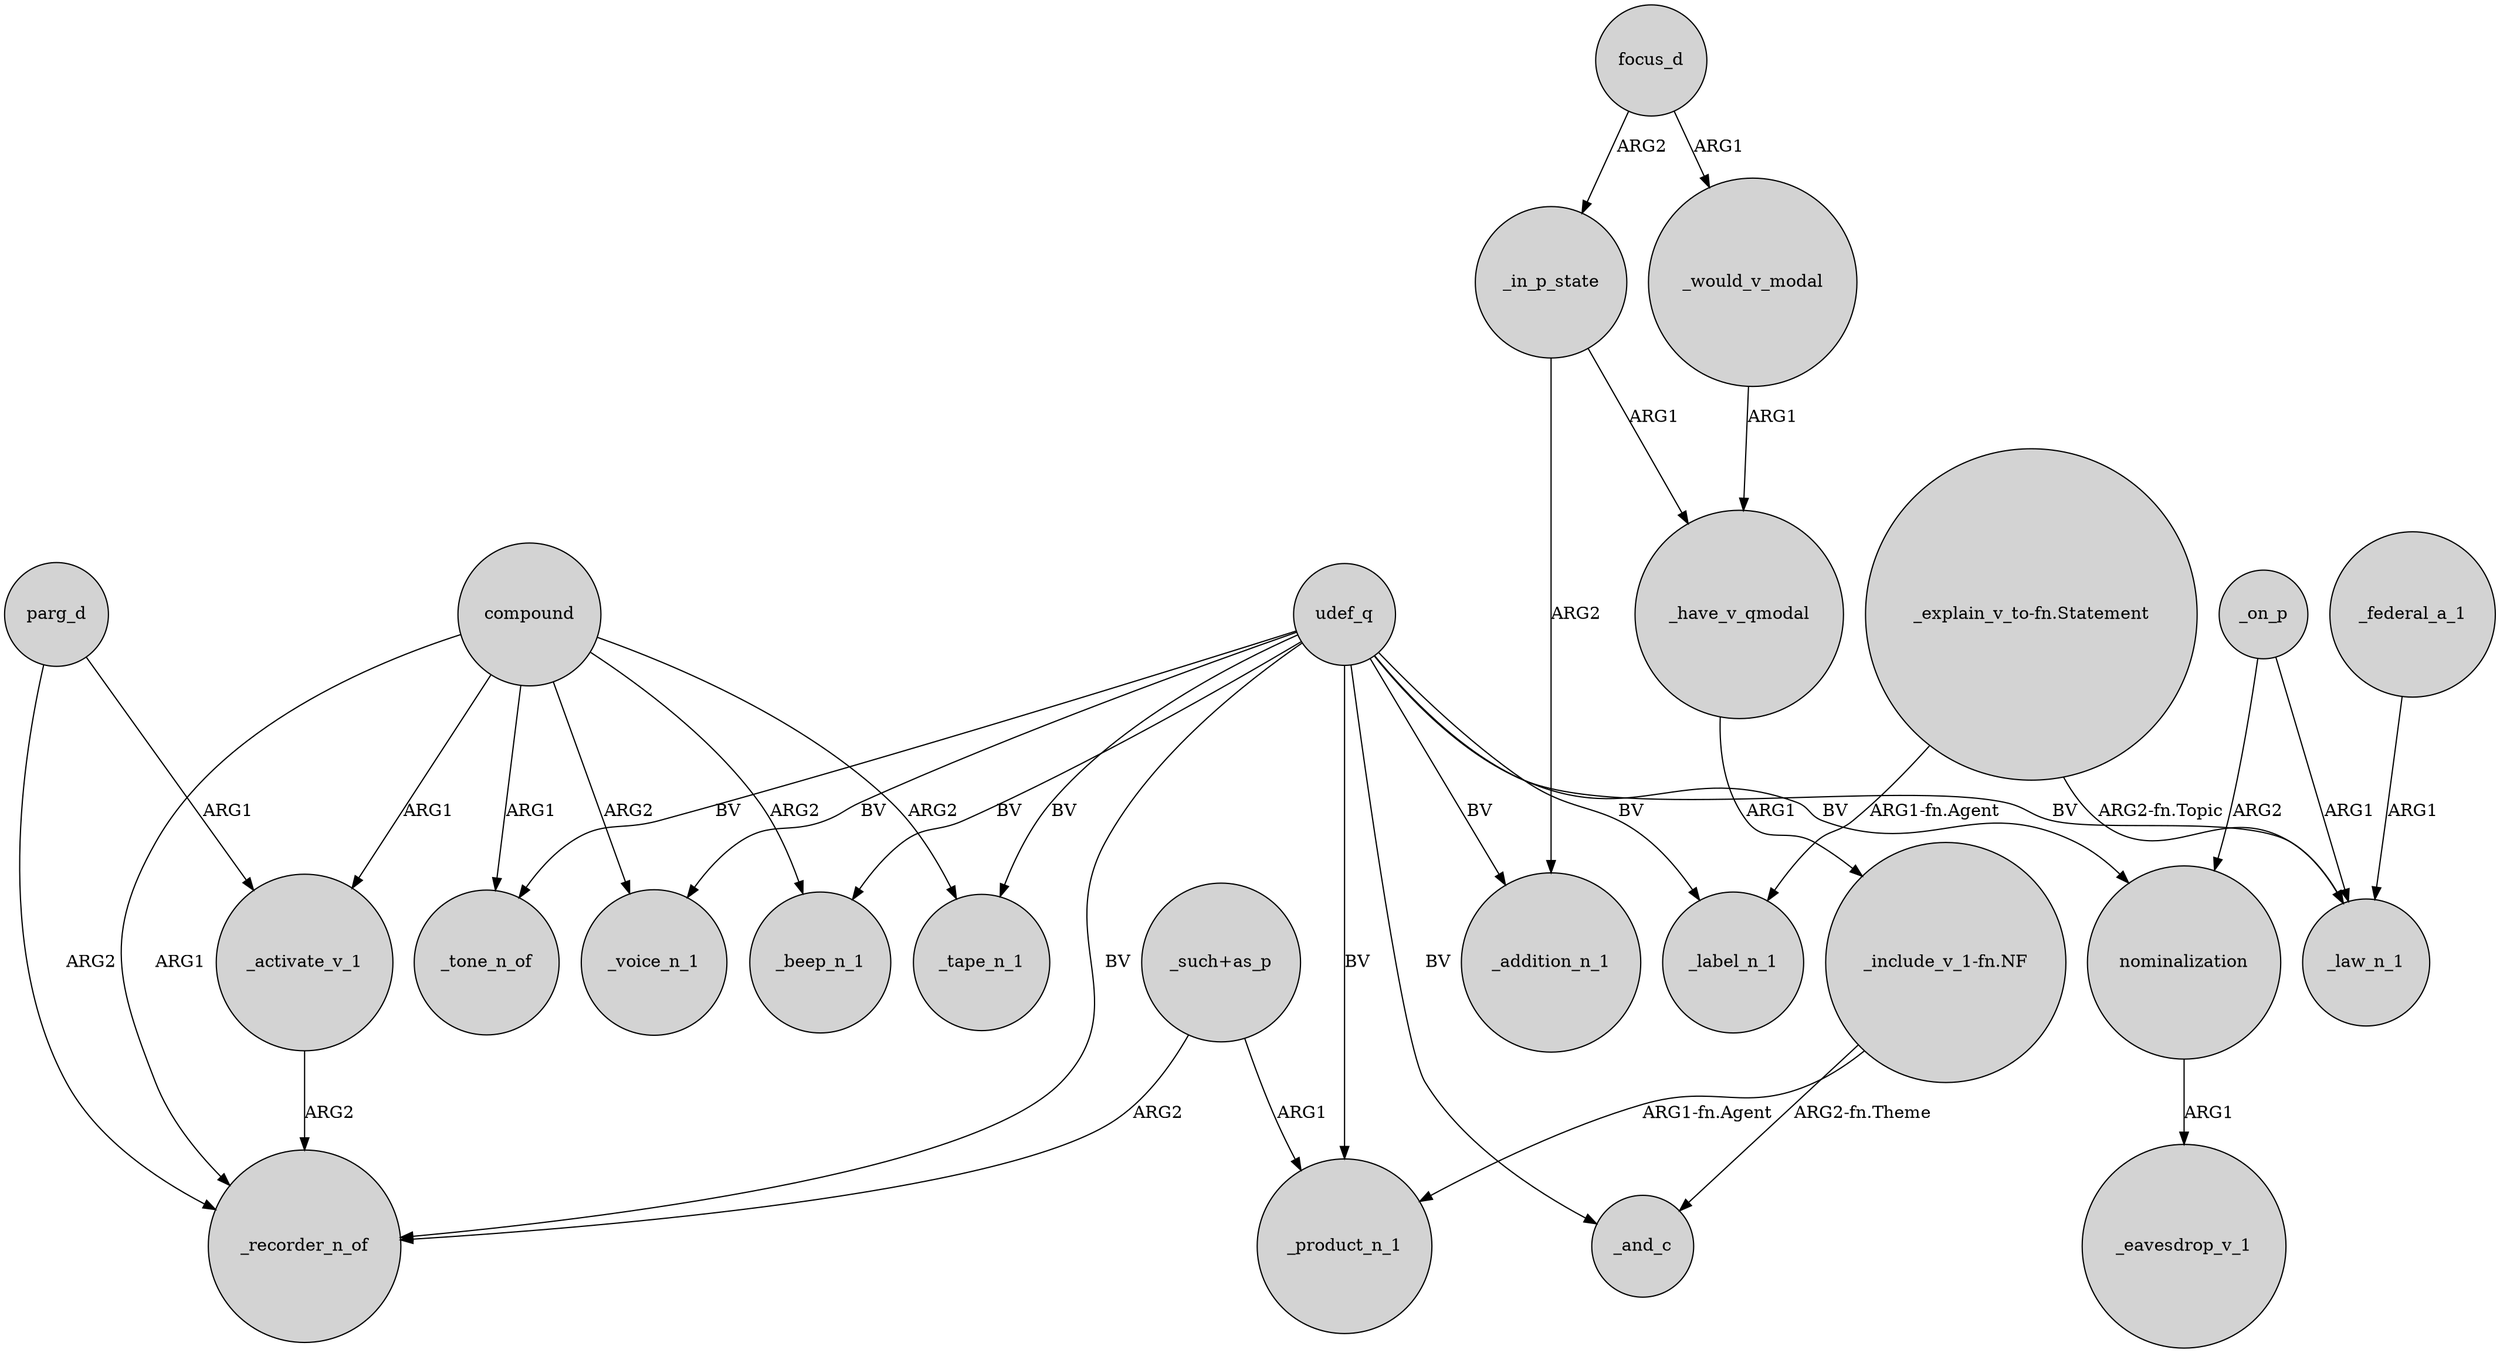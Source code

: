 digraph {
	node [shape=circle style=filled]
	udef_q -> _voice_n_1 [label=BV]
	compound -> _beep_n_1 [label=ARG2]
	udef_q -> _tape_n_1 [label=BV]
	_on_p -> _law_n_1 [label=ARG1]
	udef_q -> _beep_n_1 [label=BV]
	"_explain_v_to-fn.Statement" -> _law_n_1 [label="ARG2-fn.Topic"]
	_activate_v_1 -> _recorder_n_of [label=ARG2]
	compound -> _tape_n_1 [label=ARG2]
	"_explain_v_to-fn.Statement" -> _label_n_1 [label="ARG1-fn.Agent"]
	_on_p -> nominalization [label=ARG2]
	parg_d -> _activate_v_1 [label=ARG1]
	"_include_v_1-fn.NF" -> _product_n_1 [label="ARG1-fn.Agent"]
	focus_d -> _would_v_modal [label=ARG1]
	focus_d -> _in_p_state [label=ARG2]
	compound -> _tone_n_of [label=ARG1]
	parg_d -> _recorder_n_of [label=ARG2]
	udef_q -> _law_n_1 [label=BV]
	_in_p_state -> _have_v_qmodal [label=ARG1]
	udef_q -> _recorder_n_of [label=BV]
	compound -> _activate_v_1 [label=ARG1]
	compound -> _recorder_n_of [label=ARG1]
	udef_q -> _label_n_1 [label=BV]
	"_such+as_p" -> _recorder_n_of [label=ARG2]
	udef_q -> nominalization [label=BV]
	"_include_v_1-fn.NF" -> _and_c [label="ARG2-fn.Theme"]
	"_such+as_p" -> _product_n_1 [label=ARG1]
	_in_p_state -> _addition_n_1 [label=ARG2]
	udef_q -> _product_n_1 [label=BV]
	_federal_a_1 -> _law_n_1 [label=ARG1]
	_have_v_qmodal -> "_include_v_1-fn.NF" [label=ARG1]
	udef_q -> _and_c [label=BV]
	nominalization -> _eavesdrop_v_1 [label=ARG1]
	udef_q -> _tone_n_of [label=BV]
	udef_q -> _addition_n_1 [label=BV]
	compound -> _voice_n_1 [label=ARG2]
	_would_v_modal -> _have_v_qmodal [label=ARG1]
}
